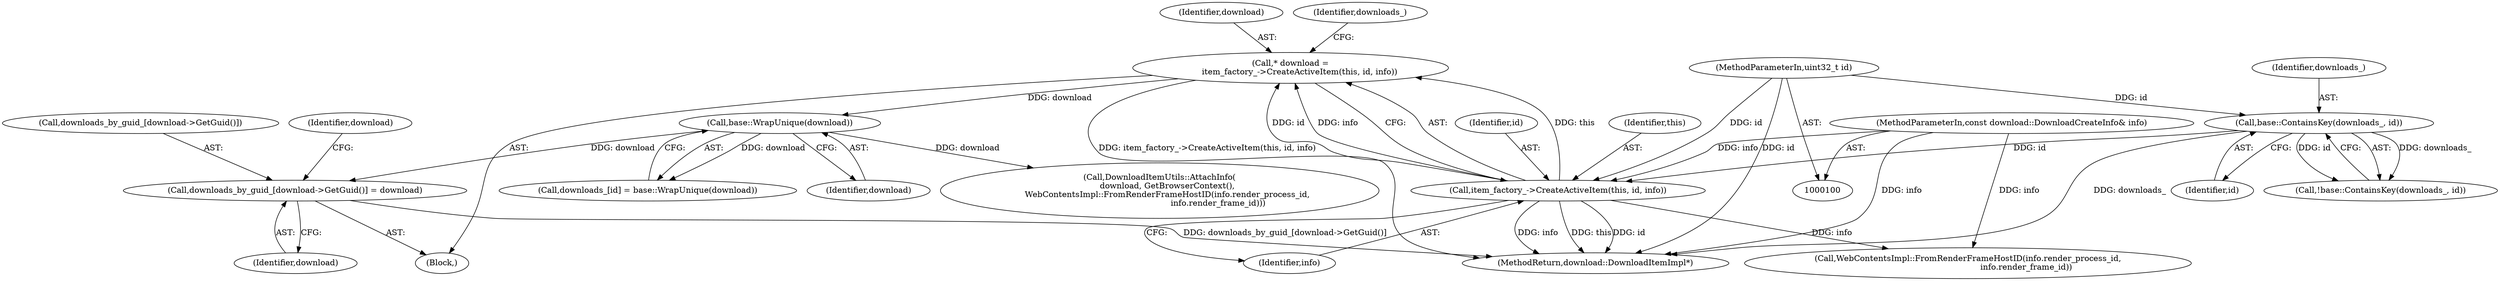 digraph "1_Chrome_17368442aec0f48859a3561ae5e441175c7041ba@pointer" {
"1000124" [label="(Call,downloads_by_guid_[download->GetGuid()] = download)"];
"1000122" [label="(Call,base::WrapUnique(download))"];
"1000112" [label="(Call,* download =\n       item_factory_->CreateActiveItem(this, id, info))"];
"1000114" [label="(Call,item_factory_->CreateActiveItem(this, id, info))"];
"1000108" [label="(Call,base::ContainsKey(downloads_, id))"];
"1000101" [label="(MethodParameterIn,uint32_t id)"];
"1000102" [label="(MethodParameterIn,const download::DownloadCreateInfo& info)"];
"1000123" [label="(Identifier,download)"];
"1000112" [label="(Call,* download =\n       item_factory_->CreateActiveItem(this, id, info))"];
"1000116" [label="(Identifier,id)"];
"1000107" [label="(Call,!base::ContainsKey(downloads_, id))"];
"1000129" [label="(Call,DownloadItemUtils::AttachInfo(\n      download, GetBrowserContext(),\n      WebContentsImpl::FromRenderFrameHostID(info.render_process_id,\n                                             info.render_frame_id)))"];
"1000114" [label="(Call,item_factory_->CreateActiveItem(this, id, info))"];
"1000124" [label="(Call,downloads_by_guid_[download->GetGuid()] = download)"];
"1000125" [label="(Call,downloads_by_guid_[download->GetGuid()])"];
"1000101" [label="(MethodParameterIn,uint32_t id)"];
"1000109" [label="(Identifier,downloads_)"];
"1000113" [label="(Identifier,download)"];
"1000110" [label="(Identifier,id)"];
"1000102" [label="(MethodParameterIn,const download::DownloadCreateInfo& info)"];
"1000117" [label="(Identifier,info)"];
"1000115" [label="(Identifier,this)"];
"1000128" [label="(Identifier,download)"];
"1000118" [label="(Call,downloads_[id] = base::WrapUnique(download))"];
"1000108" [label="(Call,base::ContainsKey(downloads_, id))"];
"1000141" [label="(MethodReturn,download::DownloadItemImpl*)"];
"1000120" [label="(Identifier,downloads_)"];
"1000122" [label="(Call,base::WrapUnique(download))"];
"1000132" [label="(Call,WebContentsImpl::FromRenderFrameHostID(info.render_process_id,\n                                             info.render_frame_id))"];
"1000130" [label="(Identifier,download)"];
"1000103" [label="(Block,)"];
"1000124" -> "1000103"  [label="AST: "];
"1000124" -> "1000128"  [label="CFG: "];
"1000125" -> "1000124"  [label="AST: "];
"1000128" -> "1000124"  [label="AST: "];
"1000130" -> "1000124"  [label="CFG: "];
"1000124" -> "1000141"  [label="DDG: downloads_by_guid_[download->GetGuid()]"];
"1000122" -> "1000124"  [label="DDG: download"];
"1000122" -> "1000118"  [label="AST: "];
"1000122" -> "1000123"  [label="CFG: "];
"1000123" -> "1000122"  [label="AST: "];
"1000118" -> "1000122"  [label="CFG: "];
"1000122" -> "1000118"  [label="DDG: download"];
"1000112" -> "1000122"  [label="DDG: download"];
"1000122" -> "1000129"  [label="DDG: download"];
"1000112" -> "1000103"  [label="AST: "];
"1000112" -> "1000114"  [label="CFG: "];
"1000113" -> "1000112"  [label="AST: "];
"1000114" -> "1000112"  [label="AST: "];
"1000120" -> "1000112"  [label="CFG: "];
"1000112" -> "1000141"  [label="DDG: item_factory_->CreateActiveItem(this, id, info)"];
"1000114" -> "1000112"  [label="DDG: this"];
"1000114" -> "1000112"  [label="DDG: id"];
"1000114" -> "1000112"  [label="DDG: info"];
"1000114" -> "1000117"  [label="CFG: "];
"1000115" -> "1000114"  [label="AST: "];
"1000116" -> "1000114"  [label="AST: "];
"1000117" -> "1000114"  [label="AST: "];
"1000114" -> "1000141"  [label="DDG: info"];
"1000114" -> "1000141"  [label="DDG: this"];
"1000114" -> "1000141"  [label="DDG: id"];
"1000108" -> "1000114"  [label="DDG: id"];
"1000101" -> "1000114"  [label="DDG: id"];
"1000102" -> "1000114"  [label="DDG: info"];
"1000114" -> "1000132"  [label="DDG: info"];
"1000108" -> "1000107"  [label="AST: "];
"1000108" -> "1000110"  [label="CFG: "];
"1000109" -> "1000108"  [label="AST: "];
"1000110" -> "1000108"  [label="AST: "];
"1000107" -> "1000108"  [label="CFG: "];
"1000108" -> "1000141"  [label="DDG: downloads_"];
"1000108" -> "1000107"  [label="DDG: downloads_"];
"1000108" -> "1000107"  [label="DDG: id"];
"1000101" -> "1000108"  [label="DDG: id"];
"1000101" -> "1000100"  [label="AST: "];
"1000101" -> "1000141"  [label="DDG: id"];
"1000102" -> "1000100"  [label="AST: "];
"1000102" -> "1000141"  [label="DDG: info"];
"1000102" -> "1000132"  [label="DDG: info"];
}
